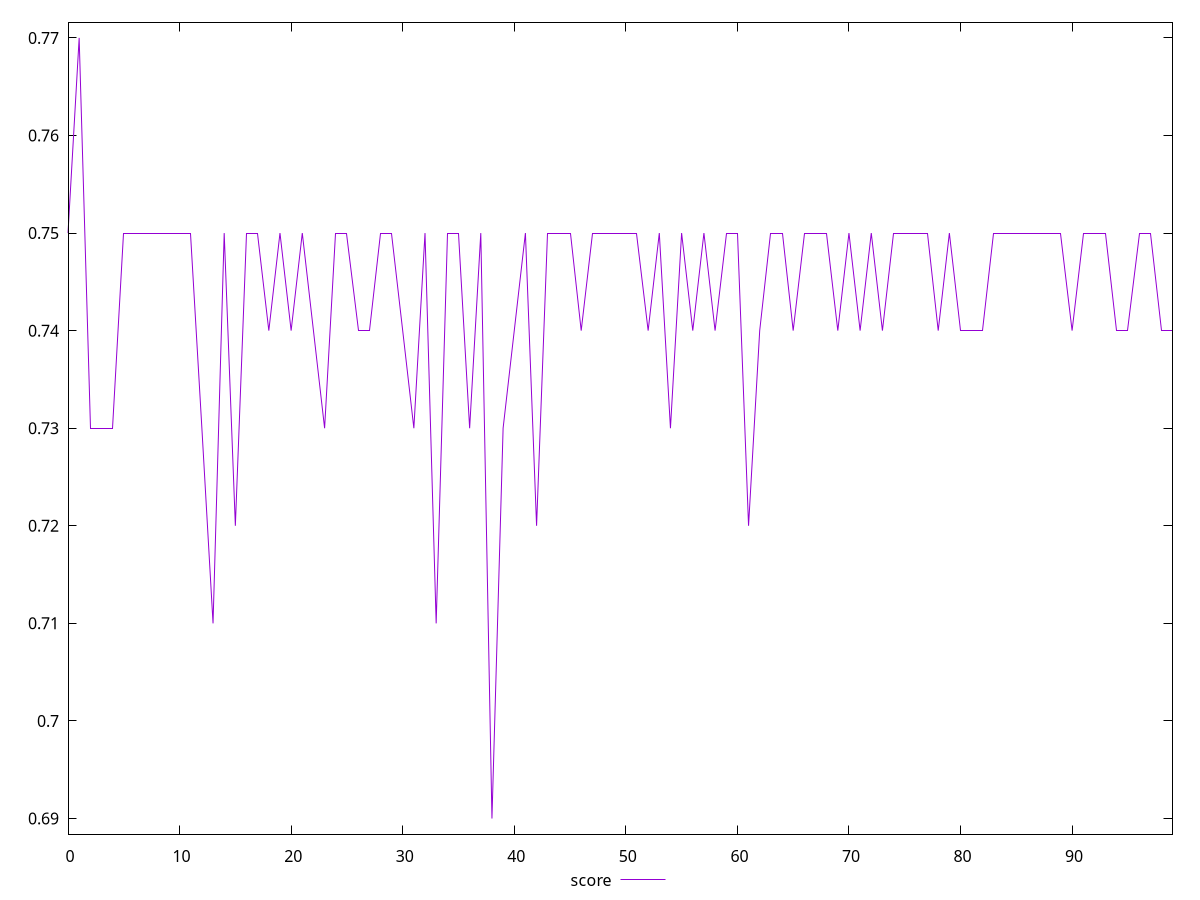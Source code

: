 reset

$score <<EOF
0 0.75
1 0.77
2 0.73
3 0.73
4 0.73
5 0.75
6 0.75
7 0.75
8 0.75
9 0.75
10 0.75
11 0.75
12 0.73
13 0.71
14 0.75
15 0.72
16 0.75
17 0.75
18 0.74
19 0.75
20 0.74
21 0.75
22 0.74
23 0.73
24 0.75
25 0.75
26 0.74
27 0.74
28 0.75
29 0.75
30 0.74
31 0.73
32 0.75
33 0.71
34 0.75
35 0.75
36 0.73
37 0.75
38 0.69
39 0.73
40 0.74
41 0.75
42 0.72
43 0.75
44 0.75
45 0.75
46 0.74
47 0.75
48 0.75
49 0.75
50 0.75
51 0.75
52 0.74
53 0.75
54 0.73
55 0.75
56 0.74
57 0.75
58 0.74
59 0.75
60 0.75
61 0.72
62 0.74
63 0.75
64 0.75
65 0.74
66 0.75
67 0.75
68 0.75
69 0.74
70 0.75
71 0.74
72 0.75
73 0.74
74 0.75
75 0.75
76 0.75
77 0.75
78 0.74
79 0.75
80 0.74
81 0.74
82 0.74
83 0.75
84 0.75
85 0.75
86 0.75
87 0.75
88 0.75
89 0.75
90 0.74
91 0.75
92 0.75
93 0.75
94 0.74
95 0.74
96 0.75
97 0.75
98 0.74
99 0.74
EOF

set key outside below
set xrange [0:99]
set yrange [0.6883999999999999:0.7716000000000001]
set trange [0.6883999999999999:0.7716000000000001]
set terminal svg size 640, 500 enhanced background rgb 'white'
set output "report/report_00029_2021-02-24T13-36-40.390Z/uses-rel-preconnect/samples/astro/score/values.svg"

plot $score title "score" with line

reset

